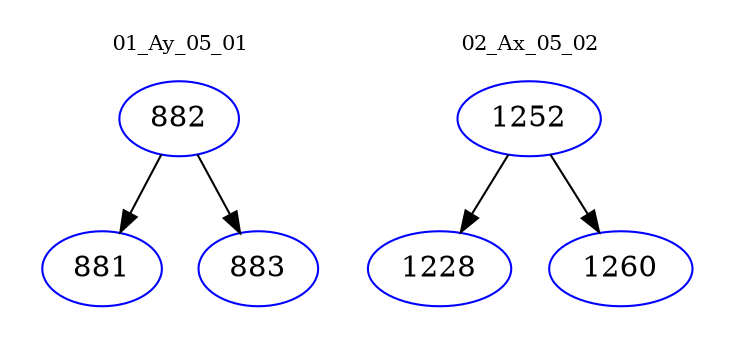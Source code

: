 digraph{
subgraph cluster_0 {
color = white
label = "01_Ay_05_01";
fontsize=10;
T0_882 [label="882", color="blue"]
T0_882 -> T0_881 [color="black"]
T0_881 [label="881", color="blue"]
T0_882 -> T0_883 [color="black"]
T0_883 [label="883", color="blue"]
}
subgraph cluster_1 {
color = white
label = "02_Ax_05_02";
fontsize=10;
T1_1252 [label="1252", color="blue"]
T1_1252 -> T1_1228 [color="black"]
T1_1228 [label="1228", color="blue"]
T1_1252 -> T1_1260 [color="black"]
T1_1260 [label="1260", color="blue"]
}
}
